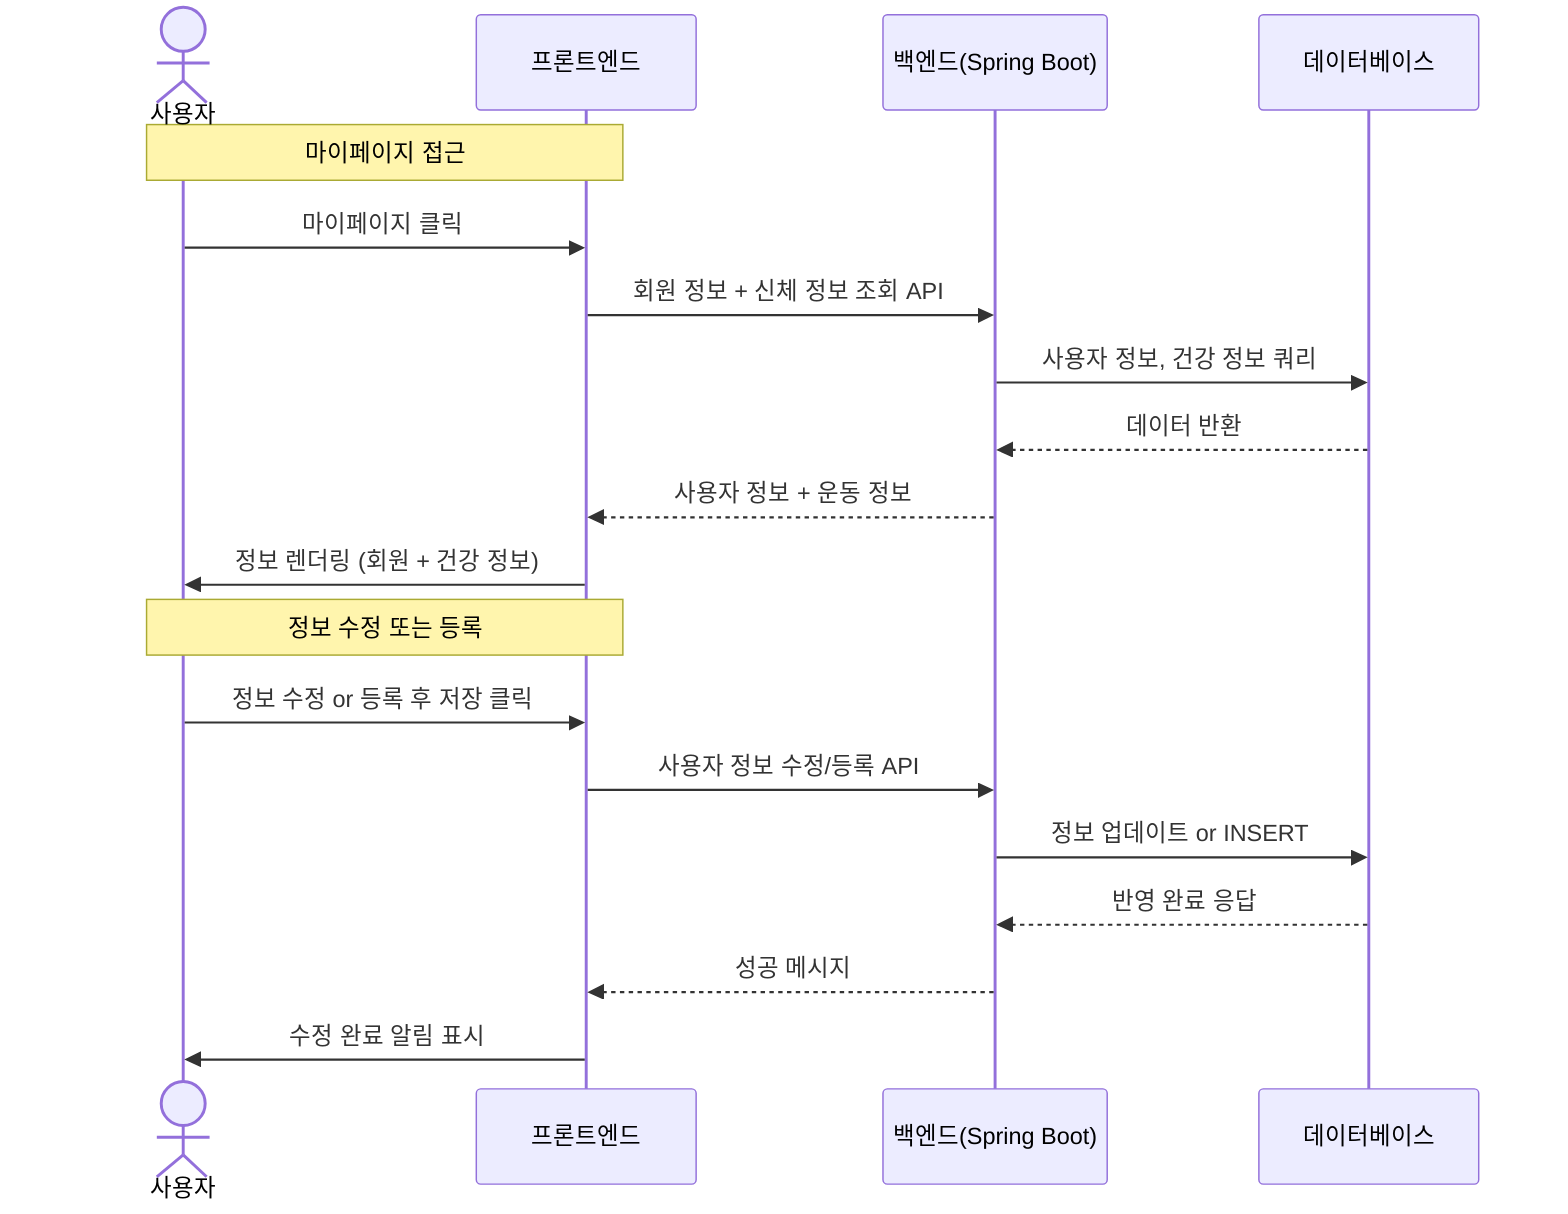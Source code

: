 sequenceDiagram
    actor User as 사용자
    participant Frontend as 프론트엔드
    participant SpringBoot as 백엔드(Spring Boot)
    participant DB as 데이터베이스

    Note over User, Frontend: 마이페이지 접근

    User->>Frontend: 마이페이지 클릭
    Frontend->>SpringBoot: 회원 정보 + 신체 정보 조회 API
    SpringBoot->>DB: 사용자 정보, 건강 정보 쿼리
    DB-->>SpringBoot: 데이터 반환
    SpringBoot-->>Frontend: 사용자 정보 + 운동 정보
    Frontend->>User: 정보 렌더링 (회원 + 건강 정보)

    Note over User, Frontend: 정보 수정 또는 등록

    User->>Frontend: 정보 수정 or 등록 후 저장 클릭
    Frontend->>SpringBoot: 사용자 정보 수정/등록 API
    SpringBoot->>DB: 정보 업데이트 or INSERT
    DB-->>SpringBoot: 반영 완료 응답
    SpringBoot-->>Frontend: 성공 메시지
    Frontend->>User: 수정 완료 알림 표시